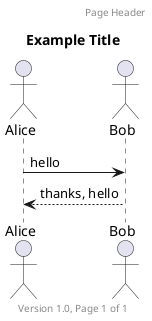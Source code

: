 @startuml

title Example Title

header Page Header
footer Version 1.0, Page %page% of %lastpage%

actor Alice
actor Bob

Alice -> Bob : hello
Alice <-- Bob : thanks, hello

@enduml